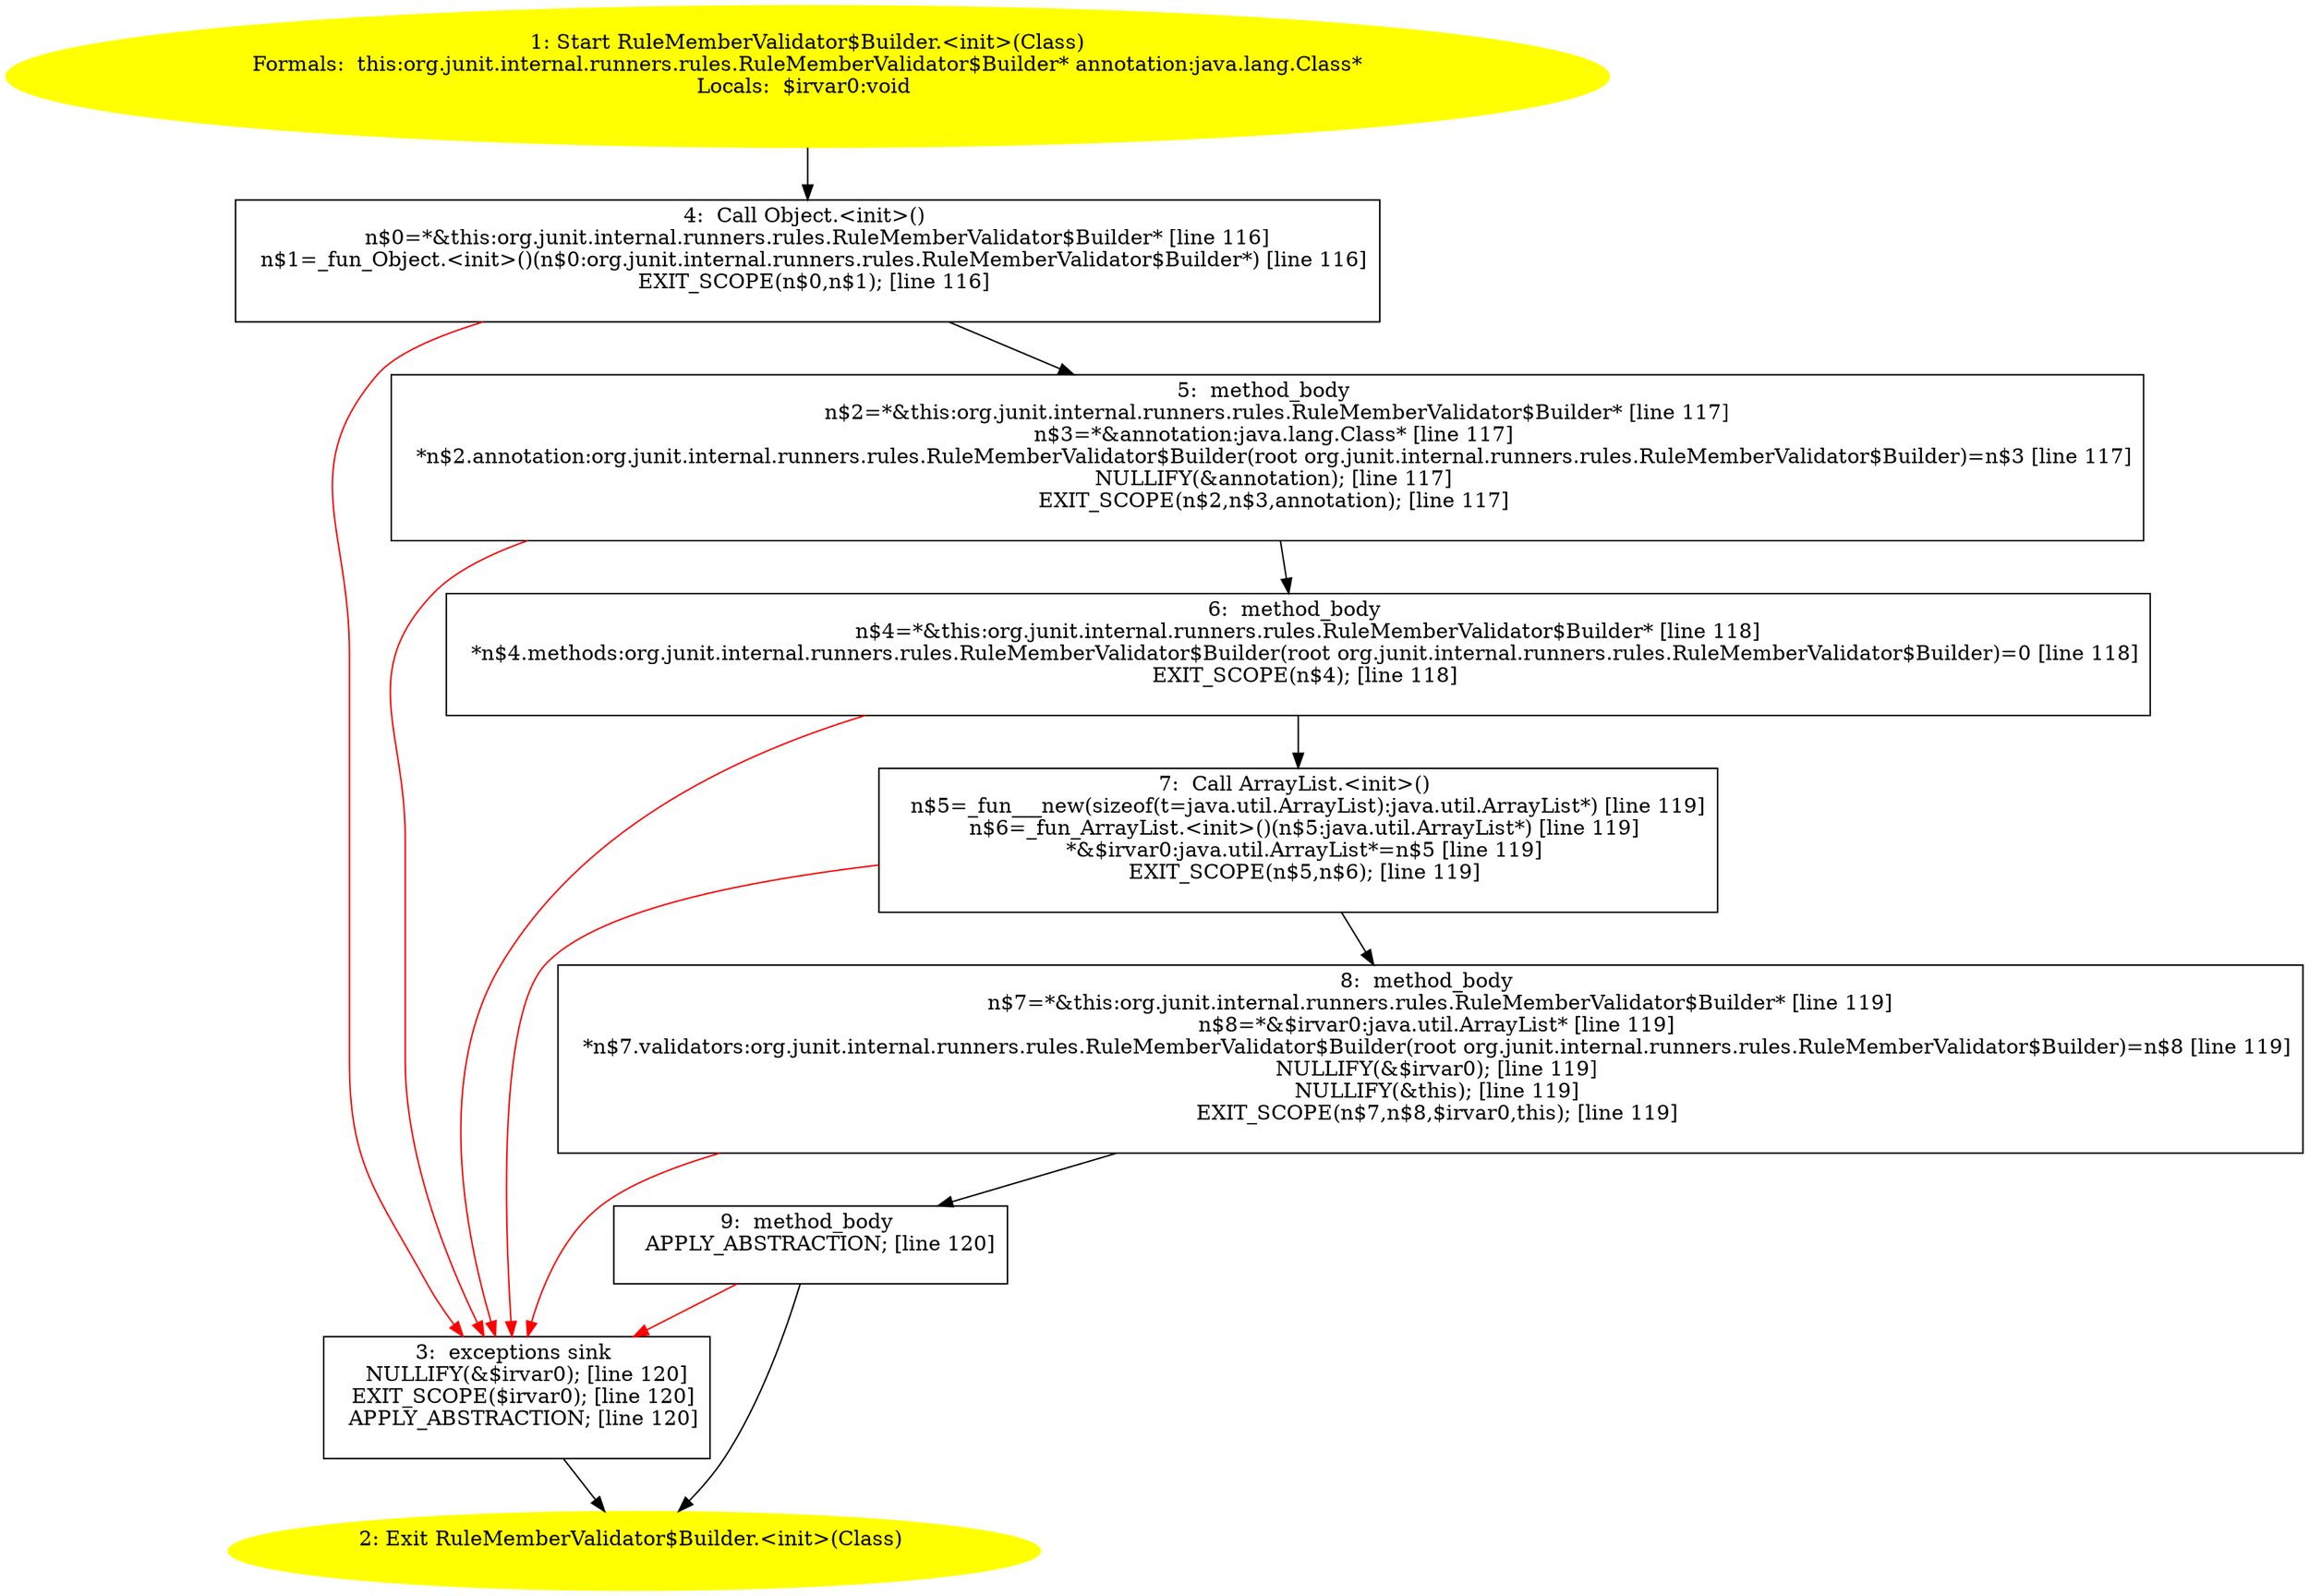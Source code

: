 /* @generated */
digraph cfg {
"org.junit.internal.runners.rules.RuleMemberValidator$Builder.<init>(java.lang.Class).41273365c22a71f5a77c52a32fe04d25_1" [label="1: Start RuleMemberValidator$Builder.<init>(Class)\nFormals:  this:org.junit.internal.runners.rules.RuleMemberValidator$Builder* annotation:java.lang.Class*\nLocals:  $irvar0:void \n  " color=yellow style=filled]
	

	 "org.junit.internal.runners.rules.RuleMemberValidator$Builder.<init>(java.lang.Class).41273365c22a71f5a77c52a32fe04d25_1" -> "org.junit.internal.runners.rules.RuleMemberValidator$Builder.<init>(java.lang.Class).41273365c22a71f5a77c52a32fe04d25_4" ;
"org.junit.internal.runners.rules.RuleMemberValidator$Builder.<init>(java.lang.Class).41273365c22a71f5a77c52a32fe04d25_2" [label="2: Exit RuleMemberValidator$Builder.<init>(Class) \n  " color=yellow style=filled]
	

"org.junit.internal.runners.rules.RuleMemberValidator$Builder.<init>(java.lang.Class).41273365c22a71f5a77c52a32fe04d25_3" [label="3:  exceptions sink \n   NULLIFY(&$irvar0); [line 120]\n  EXIT_SCOPE($irvar0); [line 120]\n  APPLY_ABSTRACTION; [line 120]\n " shape="box"]
	

	 "org.junit.internal.runners.rules.RuleMemberValidator$Builder.<init>(java.lang.Class).41273365c22a71f5a77c52a32fe04d25_3" -> "org.junit.internal.runners.rules.RuleMemberValidator$Builder.<init>(java.lang.Class).41273365c22a71f5a77c52a32fe04d25_2" ;
"org.junit.internal.runners.rules.RuleMemberValidator$Builder.<init>(java.lang.Class).41273365c22a71f5a77c52a32fe04d25_4" [label="4:  Call Object.<init>() \n   n$0=*&this:org.junit.internal.runners.rules.RuleMemberValidator$Builder* [line 116]\n  n$1=_fun_Object.<init>()(n$0:org.junit.internal.runners.rules.RuleMemberValidator$Builder*) [line 116]\n  EXIT_SCOPE(n$0,n$1); [line 116]\n " shape="box"]
	

	 "org.junit.internal.runners.rules.RuleMemberValidator$Builder.<init>(java.lang.Class).41273365c22a71f5a77c52a32fe04d25_4" -> "org.junit.internal.runners.rules.RuleMemberValidator$Builder.<init>(java.lang.Class).41273365c22a71f5a77c52a32fe04d25_5" ;
	 "org.junit.internal.runners.rules.RuleMemberValidator$Builder.<init>(java.lang.Class).41273365c22a71f5a77c52a32fe04d25_4" -> "org.junit.internal.runners.rules.RuleMemberValidator$Builder.<init>(java.lang.Class).41273365c22a71f5a77c52a32fe04d25_3" [color="red" ];
"org.junit.internal.runners.rules.RuleMemberValidator$Builder.<init>(java.lang.Class).41273365c22a71f5a77c52a32fe04d25_5" [label="5:  method_body \n   n$2=*&this:org.junit.internal.runners.rules.RuleMemberValidator$Builder* [line 117]\n  n$3=*&annotation:java.lang.Class* [line 117]\n  *n$2.annotation:org.junit.internal.runners.rules.RuleMemberValidator$Builder(root org.junit.internal.runners.rules.RuleMemberValidator$Builder)=n$3 [line 117]\n  NULLIFY(&annotation); [line 117]\n  EXIT_SCOPE(n$2,n$3,annotation); [line 117]\n " shape="box"]
	

	 "org.junit.internal.runners.rules.RuleMemberValidator$Builder.<init>(java.lang.Class).41273365c22a71f5a77c52a32fe04d25_5" -> "org.junit.internal.runners.rules.RuleMemberValidator$Builder.<init>(java.lang.Class).41273365c22a71f5a77c52a32fe04d25_6" ;
	 "org.junit.internal.runners.rules.RuleMemberValidator$Builder.<init>(java.lang.Class).41273365c22a71f5a77c52a32fe04d25_5" -> "org.junit.internal.runners.rules.RuleMemberValidator$Builder.<init>(java.lang.Class).41273365c22a71f5a77c52a32fe04d25_3" [color="red" ];
"org.junit.internal.runners.rules.RuleMemberValidator$Builder.<init>(java.lang.Class).41273365c22a71f5a77c52a32fe04d25_6" [label="6:  method_body \n   n$4=*&this:org.junit.internal.runners.rules.RuleMemberValidator$Builder* [line 118]\n  *n$4.methods:org.junit.internal.runners.rules.RuleMemberValidator$Builder(root org.junit.internal.runners.rules.RuleMemberValidator$Builder)=0 [line 118]\n  EXIT_SCOPE(n$4); [line 118]\n " shape="box"]
	

	 "org.junit.internal.runners.rules.RuleMemberValidator$Builder.<init>(java.lang.Class).41273365c22a71f5a77c52a32fe04d25_6" -> "org.junit.internal.runners.rules.RuleMemberValidator$Builder.<init>(java.lang.Class).41273365c22a71f5a77c52a32fe04d25_7" ;
	 "org.junit.internal.runners.rules.RuleMemberValidator$Builder.<init>(java.lang.Class).41273365c22a71f5a77c52a32fe04d25_6" -> "org.junit.internal.runners.rules.RuleMemberValidator$Builder.<init>(java.lang.Class).41273365c22a71f5a77c52a32fe04d25_3" [color="red" ];
"org.junit.internal.runners.rules.RuleMemberValidator$Builder.<init>(java.lang.Class).41273365c22a71f5a77c52a32fe04d25_7" [label="7:  Call ArrayList.<init>() \n   n$5=_fun___new(sizeof(t=java.util.ArrayList):java.util.ArrayList*) [line 119]\n  n$6=_fun_ArrayList.<init>()(n$5:java.util.ArrayList*) [line 119]\n  *&$irvar0:java.util.ArrayList*=n$5 [line 119]\n  EXIT_SCOPE(n$5,n$6); [line 119]\n " shape="box"]
	

	 "org.junit.internal.runners.rules.RuleMemberValidator$Builder.<init>(java.lang.Class).41273365c22a71f5a77c52a32fe04d25_7" -> "org.junit.internal.runners.rules.RuleMemberValidator$Builder.<init>(java.lang.Class).41273365c22a71f5a77c52a32fe04d25_8" ;
	 "org.junit.internal.runners.rules.RuleMemberValidator$Builder.<init>(java.lang.Class).41273365c22a71f5a77c52a32fe04d25_7" -> "org.junit.internal.runners.rules.RuleMemberValidator$Builder.<init>(java.lang.Class).41273365c22a71f5a77c52a32fe04d25_3" [color="red" ];
"org.junit.internal.runners.rules.RuleMemberValidator$Builder.<init>(java.lang.Class).41273365c22a71f5a77c52a32fe04d25_8" [label="8:  method_body \n   n$7=*&this:org.junit.internal.runners.rules.RuleMemberValidator$Builder* [line 119]\n  n$8=*&$irvar0:java.util.ArrayList* [line 119]\n  *n$7.validators:org.junit.internal.runners.rules.RuleMemberValidator$Builder(root org.junit.internal.runners.rules.RuleMemberValidator$Builder)=n$8 [line 119]\n  NULLIFY(&$irvar0); [line 119]\n  NULLIFY(&this); [line 119]\n  EXIT_SCOPE(n$7,n$8,$irvar0,this); [line 119]\n " shape="box"]
	

	 "org.junit.internal.runners.rules.RuleMemberValidator$Builder.<init>(java.lang.Class).41273365c22a71f5a77c52a32fe04d25_8" -> "org.junit.internal.runners.rules.RuleMemberValidator$Builder.<init>(java.lang.Class).41273365c22a71f5a77c52a32fe04d25_9" ;
	 "org.junit.internal.runners.rules.RuleMemberValidator$Builder.<init>(java.lang.Class).41273365c22a71f5a77c52a32fe04d25_8" -> "org.junit.internal.runners.rules.RuleMemberValidator$Builder.<init>(java.lang.Class).41273365c22a71f5a77c52a32fe04d25_3" [color="red" ];
"org.junit.internal.runners.rules.RuleMemberValidator$Builder.<init>(java.lang.Class).41273365c22a71f5a77c52a32fe04d25_9" [label="9:  method_body \n   APPLY_ABSTRACTION; [line 120]\n " shape="box"]
	

	 "org.junit.internal.runners.rules.RuleMemberValidator$Builder.<init>(java.lang.Class).41273365c22a71f5a77c52a32fe04d25_9" -> "org.junit.internal.runners.rules.RuleMemberValidator$Builder.<init>(java.lang.Class).41273365c22a71f5a77c52a32fe04d25_2" ;
	 "org.junit.internal.runners.rules.RuleMemberValidator$Builder.<init>(java.lang.Class).41273365c22a71f5a77c52a32fe04d25_9" -> "org.junit.internal.runners.rules.RuleMemberValidator$Builder.<init>(java.lang.Class).41273365c22a71f5a77c52a32fe04d25_3" [color="red" ];
}
